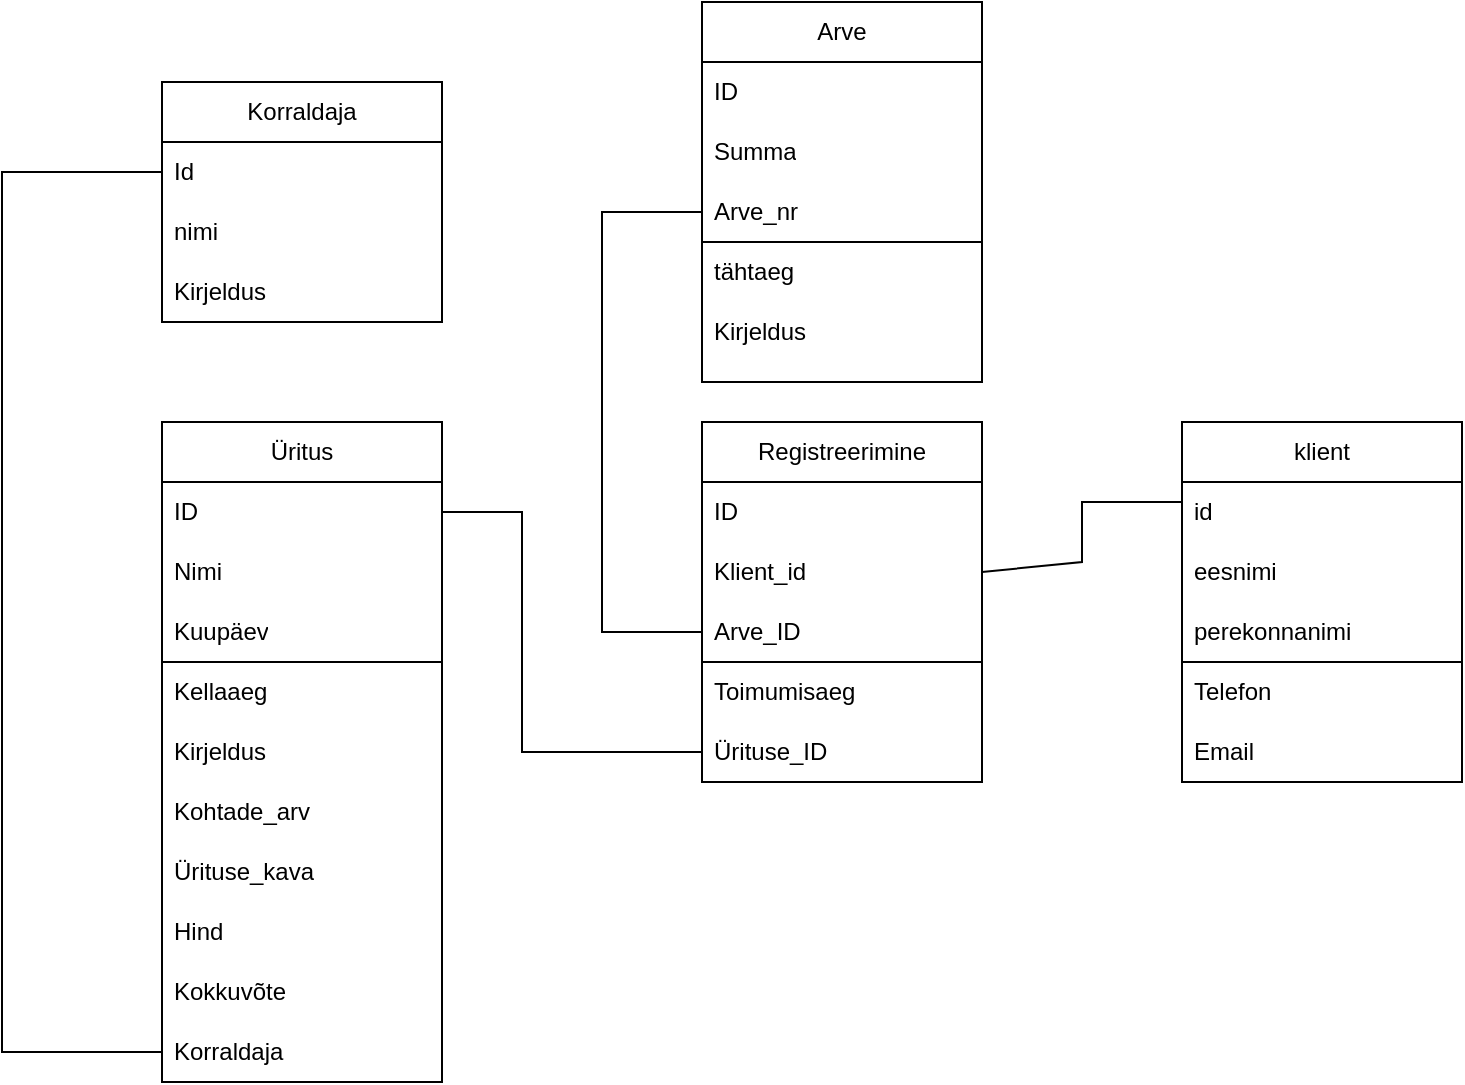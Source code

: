 <mxfile version="24.7.17">
  <diagram name="Page-1" id="F2pQVaJQLC36iJMTJkv0">
    <mxGraphModel dx="792" dy="1131" grid="1" gridSize="10" guides="1" tooltips="1" connect="1" arrows="1" fold="1" page="1" pageScale="1" pageWidth="850" pageHeight="1100" math="0" shadow="0">
      <root>
        <mxCell id="0" />
        <mxCell id="1" parent="0" />
        <mxCell id="xX7EJzKHDdbmdir9sHXA-1" value="Korraldaja" style="swimlane;fontStyle=0;childLayout=stackLayout;horizontal=1;startSize=30;horizontalStack=0;resizeParent=1;resizeParentMax=0;resizeLast=0;collapsible=1;marginBottom=0;whiteSpace=wrap;html=1;" vertex="1" parent="1">
          <mxGeometry x="180" y="80" width="140" height="120" as="geometry" />
        </mxCell>
        <mxCell id="xX7EJzKHDdbmdir9sHXA-2" value="Id" style="text;strokeColor=none;fillColor=none;align=left;verticalAlign=middle;spacingLeft=4;spacingRight=4;overflow=hidden;points=[[0,0.5],[1,0.5]];portConstraint=eastwest;rotatable=0;whiteSpace=wrap;html=1;" vertex="1" parent="xX7EJzKHDdbmdir9sHXA-1">
          <mxGeometry y="30" width="140" height="30" as="geometry" />
        </mxCell>
        <mxCell id="xX7EJzKHDdbmdir9sHXA-3" value="nimi" style="text;strokeColor=none;fillColor=none;align=left;verticalAlign=middle;spacingLeft=4;spacingRight=4;overflow=hidden;points=[[0,0.5],[1,0.5]];portConstraint=eastwest;rotatable=0;whiteSpace=wrap;html=1;" vertex="1" parent="xX7EJzKHDdbmdir9sHXA-1">
          <mxGeometry y="60" width="140" height="30" as="geometry" />
        </mxCell>
        <mxCell id="xX7EJzKHDdbmdir9sHXA-4" value="Kirjeldus" style="text;strokeColor=none;fillColor=none;align=left;verticalAlign=middle;spacingLeft=4;spacingRight=4;overflow=hidden;points=[[0,0.5],[1,0.5]];portConstraint=eastwest;rotatable=0;whiteSpace=wrap;html=1;" vertex="1" parent="xX7EJzKHDdbmdir9sHXA-1">
          <mxGeometry y="90" width="140" height="30" as="geometry" />
        </mxCell>
        <mxCell id="xX7EJzKHDdbmdir9sHXA-5" value="Arve" style="swimlane;fontStyle=0;childLayout=stackLayout;horizontal=1;startSize=30;horizontalStack=0;resizeParent=1;resizeParentMax=0;resizeLast=0;collapsible=1;marginBottom=0;whiteSpace=wrap;html=1;" vertex="1" parent="1">
          <mxGeometry x="450" y="40" width="140" height="120" as="geometry" />
        </mxCell>
        <mxCell id="xX7EJzKHDdbmdir9sHXA-6" value="ID" style="text;strokeColor=none;fillColor=none;align=left;verticalAlign=middle;spacingLeft=4;spacingRight=4;overflow=hidden;points=[[0,0.5],[1,0.5]];portConstraint=eastwest;rotatable=0;whiteSpace=wrap;html=1;" vertex="1" parent="xX7EJzKHDdbmdir9sHXA-5">
          <mxGeometry y="30" width="140" height="30" as="geometry" />
        </mxCell>
        <mxCell id="xX7EJzKHDdbmdir9sHXA-7" value="Summa" style="text;strokeColor=none;fillColor=none;align=left;verticalAlign=middle;spacingLeft=4;spacingRight=4;overflow=hidden;points=[[0,0.5],[1,0.5]];portConstraint=eastwest;rotatable=0;whiteSpace=wrap;html=1;" vertex="1" parent="xX7EJzKHDdbmdir9sHXA-5">
          <mxGeometry y="60" width="140" height="30" as="geometry" />
        </mxCell>
        <mxCell id="xX7EJzKHDdbmdir9sHXA-8" value="Arve_nr" style="text;strokeColor=none;fillColor=none;align=left;verticalAlign=middle;spacingLeft=4;spacingRight=4;overflow=hidden;points=[[0,0.5],[1,0.5]];portConstraint=eastwest;rotatable=0;whiteSpace=wrap;html=1;" vertex="1" parent="xX7EJzKHDdbmdir9sHXA-5">
          <mxGeometry y="90" width="140" height="30" as="geometry" />
        </mxCell>
        <mxCell id="xX7EJzKHDdbmdir9sHXA-9" value="Üritus" style="swimlane;fontStyle=0;childLayout=stackLayout;horizontal=1;startSize=30;horizontalStack=0;resizeParent=1;resizeParentMax=0;resizeLast=0;collapsible=1;marginBottom=0;whiteSpace=wrap;html=1;" vertex="1" parent="1">
          <mxGeometry x="180" y="250" width="140" height="120" as="geometry" />
        </mxCell>
        <mxCell id="xX7EJzKHDdbmdir9sHXA-10" value="ID" style="text;strokeColor=none;fillColor=none;align=left;verticalAlign=middle;spacingLeft=4;spacingRight=4;overflow=hidden;points=[[0,0.5],[1,0.5]];portConstraint=eastwest;rotatable=0;whiteSpace=wrap;html=1;" vertex="1" parent="xX7EJzKHDdbmdir9sHXA-9">
          <mxGeometry y="30" width="140" height="30" as="geometry" />
        </mxCell>
        <mxCell id="xX7EJzKHDdbmdir9sHXA-11" value="Nimi" style="text;strokeColor=none;fillColor=none;align=left;verticalAlign=middle;spacingLeft=4;spacingRight=4;overflow=hidden;points=[[0,0.5],[1,0.5]];portConstraint=eastwest;rotatable=0;whiteSpace=wrap;html=1;" vertex="1" parent="xX7EJzKHDdbmdir9sHXA-9">
          <mxGeometry y="60" width="140" height="30" as="geometry" />
        </mxCell>
        <mxCell id="xX7EJzKHDdbmdir9sHXA-12" value="Kuupäev" style="text;strokeColor=none;fillColor=none;align=left;verticalAlign=middle;spacingLeft=4;spacingRight=4;overflow=hidden;points=[[0,0.5],[1,0.5]];portConstraint=eastwest;rotatable=0;whiteSpace=wrap;html=1;" vertex="1" parent="xX7EJzKHDdbmdir9sHXA-9">
          <mxGeometry y="90" width="140" height="30" as="geometry" />
        </mxCell>
        <mxCell id="xX7EJzKHDdbmdir9sHXA-13" value="Registreerimine" style="swimlane;fontStyle=0;childLayout=stackLayout;horizontal=1;startSize=30;horizontalStack=0;resizeParent=1;resizeParentMax=0;resizeLast=0;collapsible=1;marginBottom=0;whiteSpace=wrap;html=1;" vertex="1" parent="1">
          <mxGeometry x="450" y="250" width="140" height="120" as="geometry" />
        </mxCell>
        <mxCell id="xX7EJzKHDdbmdir9sHXA-14" value="ID" style="text;strokeColor=none;fillColor=none;align=left;verticalAlign=middle;spacingLeft=4;spacingRight=4;overflow=hidden;points=[[0,0.5],[1,0.5]];portConstraint=eastwest;rotatable=0;whiteSpace=wrap;html=1;" vertex="1" parent="xX7EJzKHDdbmdir9sHXA-13">
          <mxGeometry y="30" width="140" height="30" as="geometry" />
        </mxCell>
        <mxCell id="xX7EJzKHDdbmdir9sHXA-15" value="Klient_id" style="text;strokeColor=none;fillColor=none;align=left;verticalAlign=middle;spacingLeft=4;spacingRight=4;overflow=hidden;points=[[0,0.5],[1,0.5]];portConstraint=eastwest;rotatable=0;whiteSpace=wrap;html=1;" vertex="1" parent="xX7EJzKHDdbmdir9sHXA-13">
          <mxGeometry y="60" width="140" height="30" as="geometry" />
        </mxCell>
        <mxCell id="xX7EJzKHDdbmdir9sHXA-16" value="Arve_ID" style="text;strokeColor=none;fillColor=none;align=left;verticalAlign=middle;spacingLeft=4;spacingRight=4;overflow=hidden;points=[[0,0.5],[1,0.5]];portConstraint=eastwest;rotatable=0;whiteSpace=wrap;html=1;" vertex="1" parent="xX7EJzKHDdbmdir9sHXA-13">
          <mxGeometry y="90" width="140" height="30" as="geometry" />
        </mxCell>
        <mxCell id="xX7EJzKHDdbmdir9sHXA-17" value="klient" style="swimlane;fontStyle=0;childLayout=stackLayout;horizontal=1;startSize=30;horizontalStack=0;resizeParent=1;resizeParentMax=0;resizeLast=0;collapsible=1;marginBottom=0;whiteSpace=wrap;html=1;fillColor=none;" vertex="1" parent="1">
          <mxGeometry x="690" y="250" width="140" height="120" as="geometry" />
        </mxCell>
        <mxCell id="xX7EJzKHDdbmdir9sHXA-18" value="id" style="text;strokeColor=none;fillColor=none;align=left;verticalAlign=middle;spacingLeft=4;spacingRight=4;overflow=hidden;points=[[0,0.5],[1,0.5]];portConstraint=eastwest;rotatable=0;whiteSpace=wrap;html=1;" vertex="1" parent="xX7EJzKHDdbmdir9sHXA-17">
          <mxGeometry y="30" width="140" height="30" as="geometry" />
        </mxCell>
        <mxCell id="xX7EJzKHDdbmdir9sHXA-19" value="eesnimi" style="text;strokeColor=none;fillColor=none;align=left;verticalAlign=middle;spacingLeft=4;spacingRight=4;overflow=hidden;points=[[0,0.5],[1,0.5]];portConstraint=eastwest;rotatable=0;whiteSpace=wrap;html=1;" vertex="1" parent="xX7EJzKHDdbmdir9sHXA-17">
          <mxGeometry y="60" width="140" height="30" as="geometry" />
        </mxCell>
        <mxCell id="xX7EJzKHDdbmdir9sHXA-20" value="perekonnanimi" style="text;strokeColor=none;fillColor=none;align=left;verticalAlign=middle;spacingLeft=4;spacingRight=4;overflow=hidden;points=[[0,0.5],[1,0.5]];portConstraint=eastwest;rotatable=0;whiteSpace=wrap;html=1;" vertex="1" parent="xX7EJzKHDdbmdir9sHXA-17">
          <mxGeometry y="90" width="140" height="30" as="geometry" />
        </mxCell>
        <mxCell id="xX7EJzKHDdbmdir9sHXA-21" value="Telefon" style="text;strokeColor=none;fillColor=none;align=left;verticalAlign=middle;spacingLeft=4;spacingRight=4;overflow=hidden;points=[[0,0.5],[1,0.5]];portConstraint=eastwest;rotatable=0;whiteSpace=wrap;html=1;" vertex="1" parent="1">
          <mxGeometry x="690" y="370" width="140" height="30" as="geometry" />
        </mxCell>
        <mxCell id="xX7EJzKHDdbmdir9sHXA-22" value="Email" style="text;strokeColor=none;fillColor=none;align=left;verticalAlign=middle;spacingLeft=4;spacingRight=4;overflow=hidden;points=[[0,0.5],[1,0.5]];portConstraint=eastwest;rotatable=0;whiteSpace=wrap;html=1;" vertex="1" parent="1">
          <mxGeometry x="690" y="400" width="140" height="30" as="geometry" />
        </mxCell>
        <mxCell id="xX7EJzKHDdbmdir9sHXA-24" value="Toimumisaeg" style="text;strokeColor=none;fillColor=none;align=left;verticalAlign=middle;spacingLeft=4;spacingRight=4;overflow=hidden;points=[[0,0.5],[1,0.5]];portConstraint=eastwest;rotatable=0;whiteSpace=wrap;html=1;" vertex="1" parent="1">
          <mxGeometry x="450" y="370" width="140" height="30" as="geometry" />
        </mxCell>
        <mxCell id="xX7EJzKHDdbmdir9sHXA-25" value="Ürituse_ID" style="text;strokeColor=none;fillColor=none;align=left;verticalAlign=middle;spacingLeft=4;spacingRight=4;overflow=hidden;points=[[0,0.5],[1,0.5]];portConstraint=eastwest;rotatable=0;whiteSpace=wrap;html=1;" vertex="1" parent="1">
          <mxGeometry x="450" y="400" width="140" height="30" as="geometry" />
        </mxCell>
        <mxCell id="xX7EJzKHDdbmdir9sHXA-27" value="Kellaaeg" style="text;strokeColor=none;fillColor=none;align=left;verticalAlign=middle;spacingLeft=4;spacingRight=4;overflow=hidden;points=[[0,0.5],[1,0.5]];portConstraint=eastwest;rotatable=0;whiteSpace=wrap;html=1;" vertex="1" parent="1">
          <mxGeometry x="180" y="370" width="140" height="30" as="geometry" />
        </mxCell>
        <mxCell id="xX7EJzKHDdbmdir9sHXA-28" value="Kirjeldus" style="text;strokeColor=none;fillColor=none;align=left;verticalAlign=middle;spacingLeft=4;spacingRight=4;overflow=hidden;points=[[0,0.5],[1,0.5]];portConstraint=eastwest;rotatable=0;whiteSpace=wrap;html=1;" vertex="1" parent="1">
          <mxGeometry x="180" y="400" width="140" height="30" as="geometry" />
        </mxCell>
        <mxCell id="xX7EJzKHDdbmdir9sHXA-29" value="Kohtade_arv" style="text;strokeColor=none;fillColor=none;align=left;verticalAlign=middle;spacingLeft=4;spacingRight=4;overflow=hidden;points=[[0,0.5],[1,0.5]];portConstraint=eastwest;rotatable=0;whiteSpace=wrap;html=1;" vertex="1" parent="1">
          <mxGeometry x="180" y="430" width="140" height="30" as="geometry" />
        </mxCell>
        <mxCell id="xX7EJzKHDdbmdir9sHXA-30" value="Ürituse_kava" style="text;strokeColor=none;fillColor=none;align=left;verticalAlign=middle;spacingLeft=4;spacingRight=4;overflow=hidden;points=[[0,0.5],[1,0.5]];portConstraint=eastwest;rotatable=0;whiteSpace=wrap;html=1;" vertex="1" parent="1">
          <mxGeometry x="180" y="460" width="140" height="30" as="geometry" />
        </mxCell>
        <mxCell id="xX7EJzKHDdbmdir9sHXA-31" value="Hind" style="text;strokeColor=none;fillColor=none;align=left;verticalAlign=middle;spacingLeft=4;spacingRight=4;overflow=hidden;points=[[0,0.5],[1,0.5]];portConstraint=eastwest;rotatable=0;whiteSpace=wrap;html=1;" vertex="1" parent="1">
          <mxGeometry x="180" y="490" width="140" height="30" as="geometry" />
        </mxCell>
        <mxCell id="xX7EJzKHDdbmdir9sHXA-32" value="Kokkuvõte" style="text;strokeColor=none;fillColor=none;align=left;verticalAlign=middle;spacingLeft=4;spacingRight=4;overflow=hidden;points=[[0,0.5],[1,0.5]];portConstraint=eastwest;rotatable=0;whiteSpace=wrap;html=1;" vertex="1" parent="1">
          <mxGeometry x="180" y="520" width="140" height="30" as="geometry" />
        </mxCell>
        <mxCell id="xX7EJzKHDdbmdir9sHXA-33" value="Korraldaja" style="text;strokeColor=none;fillColor=none;align=left;verticalAlign=middle;spacingLeft=4;spacingRight=4;overflow=hidden;points=[[0,0.5],[1,0.5]];portConstraint=eastwest;rotatable=0;whiteSpace=wrap;html=1;" vertex="1" parent="1">
          <mxGeometry x="180" y="550" width="140" height="30" as="geometry" />
        </mxCell>
        <mxCell id="xX7EJzKHDdbmdir9sHXA-34" value="tähtaeg" style="text;strokeColor=none;fillColor=none;align=left;verticalAlign=middle;spacingLeft=4;spacingRight=4;overflow=hidden;points=[[0,0.5],[1,0.5]];portConstraint=eastwest;rotatable=0;whiteSpace=wrap;html=1;" vertex="1" parent="1">
          <mxGeometry x="450" y="160" width="140" height="30" as="geometry" />
        </mxCell>
        <mxCell id="xX7EJzKHDdbmdir9sHXA-35" value="Kirjeldus" style="text;strokeColor=none;fillColor=none;align=left;verticalAlign=middle;spacingLeft=4;spacingRight=4;overflow=hidden;points=[[0,0.5],[1,0.5]];portConstraint=eastwest;rotatable=0;whiteSpace=wrap;html=1;" vertex="1" parent="1">
          <mxGeometry x="450" y="190" width="140" height="30" as="geometry" />
        </mxCell>
        <mxCell id="xX7EJzKHDdbmdir9sHXA-36" value="" style="endArrow=none;html=1;rounded=0;exitX=1;exitY=0.5;exitDx=0;exitDy=0;" edge="1" parent="1" source="xX7EJzKHDdbmdir9sHXA-15">
          <mxGeometry width="50" height="50" relative="1" as="geometry">
            <mxPoint x="640" y="340" as="sourcePoint" />
            <mxPoint x="690" y="290" as="targetPoint" />
            <Array as="points">
              <mxPoint x="640" y="320" />
              <mxPoint x="640" y="290" />
            </Array>
          </mxGeometry>
        </mxCell>
        <mxCell id="xX7EJzKHDdbmdir9sHXA-37" value="" style="endArrow=none;html=1;rounded=0;entryX=0;entryY=0.5;entryDx=0;entryDy=0;exitX=0;exitY=0.5;exitDx=0;exitDy=0;" edge="1" parent="1" source="xX7EJzKHDdbmdir9sHXA-8" target="xX7EJzKHDdbmdir9sHXA-16">
          <mxGeometry width="50" height="50" relative="1" as="geometry">
            <mxPoint x="400" y="120" as="sourcePoint" />
            <mxPoint x="420" y="300" as="targetPoint" />
            <Array as="points">
              <mxPoint x="400" y="145" />
              <mxPoint x="400" y="355" />
            </Array>
          </mxGeometry>
        </mxCell>
        <mxCell id="xX7EJzKHDdbmdir9sHXA-38" value="" style="endArrow=none;html=1;rounded=0;entryX=0;entryY=0.5;entryDx=0;entryDy=0;exitX=1;exitY=0.5;exitDx=0;exitDy=0;" edge="1" parent="1" source="xX7EJzKHDdbmdir9sHXA-10" target="xX7EJzKHDdbmdir9sHXA-25">
          <mxGeometry width="50" height="50" relative="1" as="geometry">
            <mxPoint x="360" y="300" as="sourcePoint" />
            <mxPoint x="440" y="410" as="targetPoint" />
            <Array as="points">
              <mxPoint x="360" y="295" />
              <mxPoint x="360" y="415" />
            </Array>
          </mxGeometry>
        </mxCell>
        <mxCell id="xX7EJzKHDdbmdir9sHXA-39" value="" style="endArrow=none;html=1;rounded=0;entryX=0;entryY=0.5;entryDx=0;entryDy=0;exitX=0;exitY=0.5;exitDx=0;exitDy=0;" edge="1" parent="1" source="xX7EJzKHDdbmdir9sHXA-2" target="xX7EJzKHDdbmdir9sHXA-33">
          <mxGeometry width="50" height="50" relative="1" as="geometry">
            <mxPoint x="120" y="120" as="sourcePoint" />
            <mxPoint x="110" y="530" as="targetPoint" />
            <Array as="points">
              <mxPoint x="100" y="125" />
              <mxPoint x="100" y="565" />
            </Array>
          </mxGeometry>
        </mxCell>
        <mxCell id="xX7EJzKHDdbmdir9sHXA-41" value="" style="rounded=0;whiteSpace=wrap;html=1;fillColor=none;" vertex="1" parent="1">
          <mxGeometry x="180" y="370" width="140" height="210" as="geometry" />
        </mxCell>
        <mxCell id="xX7EJzKHDdbmdir9sHXA-42" value="" style="rounded=0;whiteSpace=wrap;html=1;fillColor=none;" vertex="1" parent="1">
          <mxGeometry x="450" y="370" width="140" height="60" as="geometry" />
        </mxCell>
        <mxCell id="xX7EJzKHDdbmdir9sHXA-43" value="" style="rounded=0;whiteSpace=wrap;html=1;fillColor=none;" vertex="1" parent="1">
          <mxGeometry x="690" y="370" width="140" height="60" as="geometry" />
        </mxCell>
        <mxCell id="xX7EJzKHDdbmdir9sHXA-45" value="" style="rounded=0;whiteSpace=wrap;html=1;fillColor=none;" vertex="1" parent="1">
          <mxGeometry x="450" y="160" width="140" height="70" as="geometry" />
        </mxCell>
      </root>
    </mxGraphModel>
  </diagram>
</mxfile>
